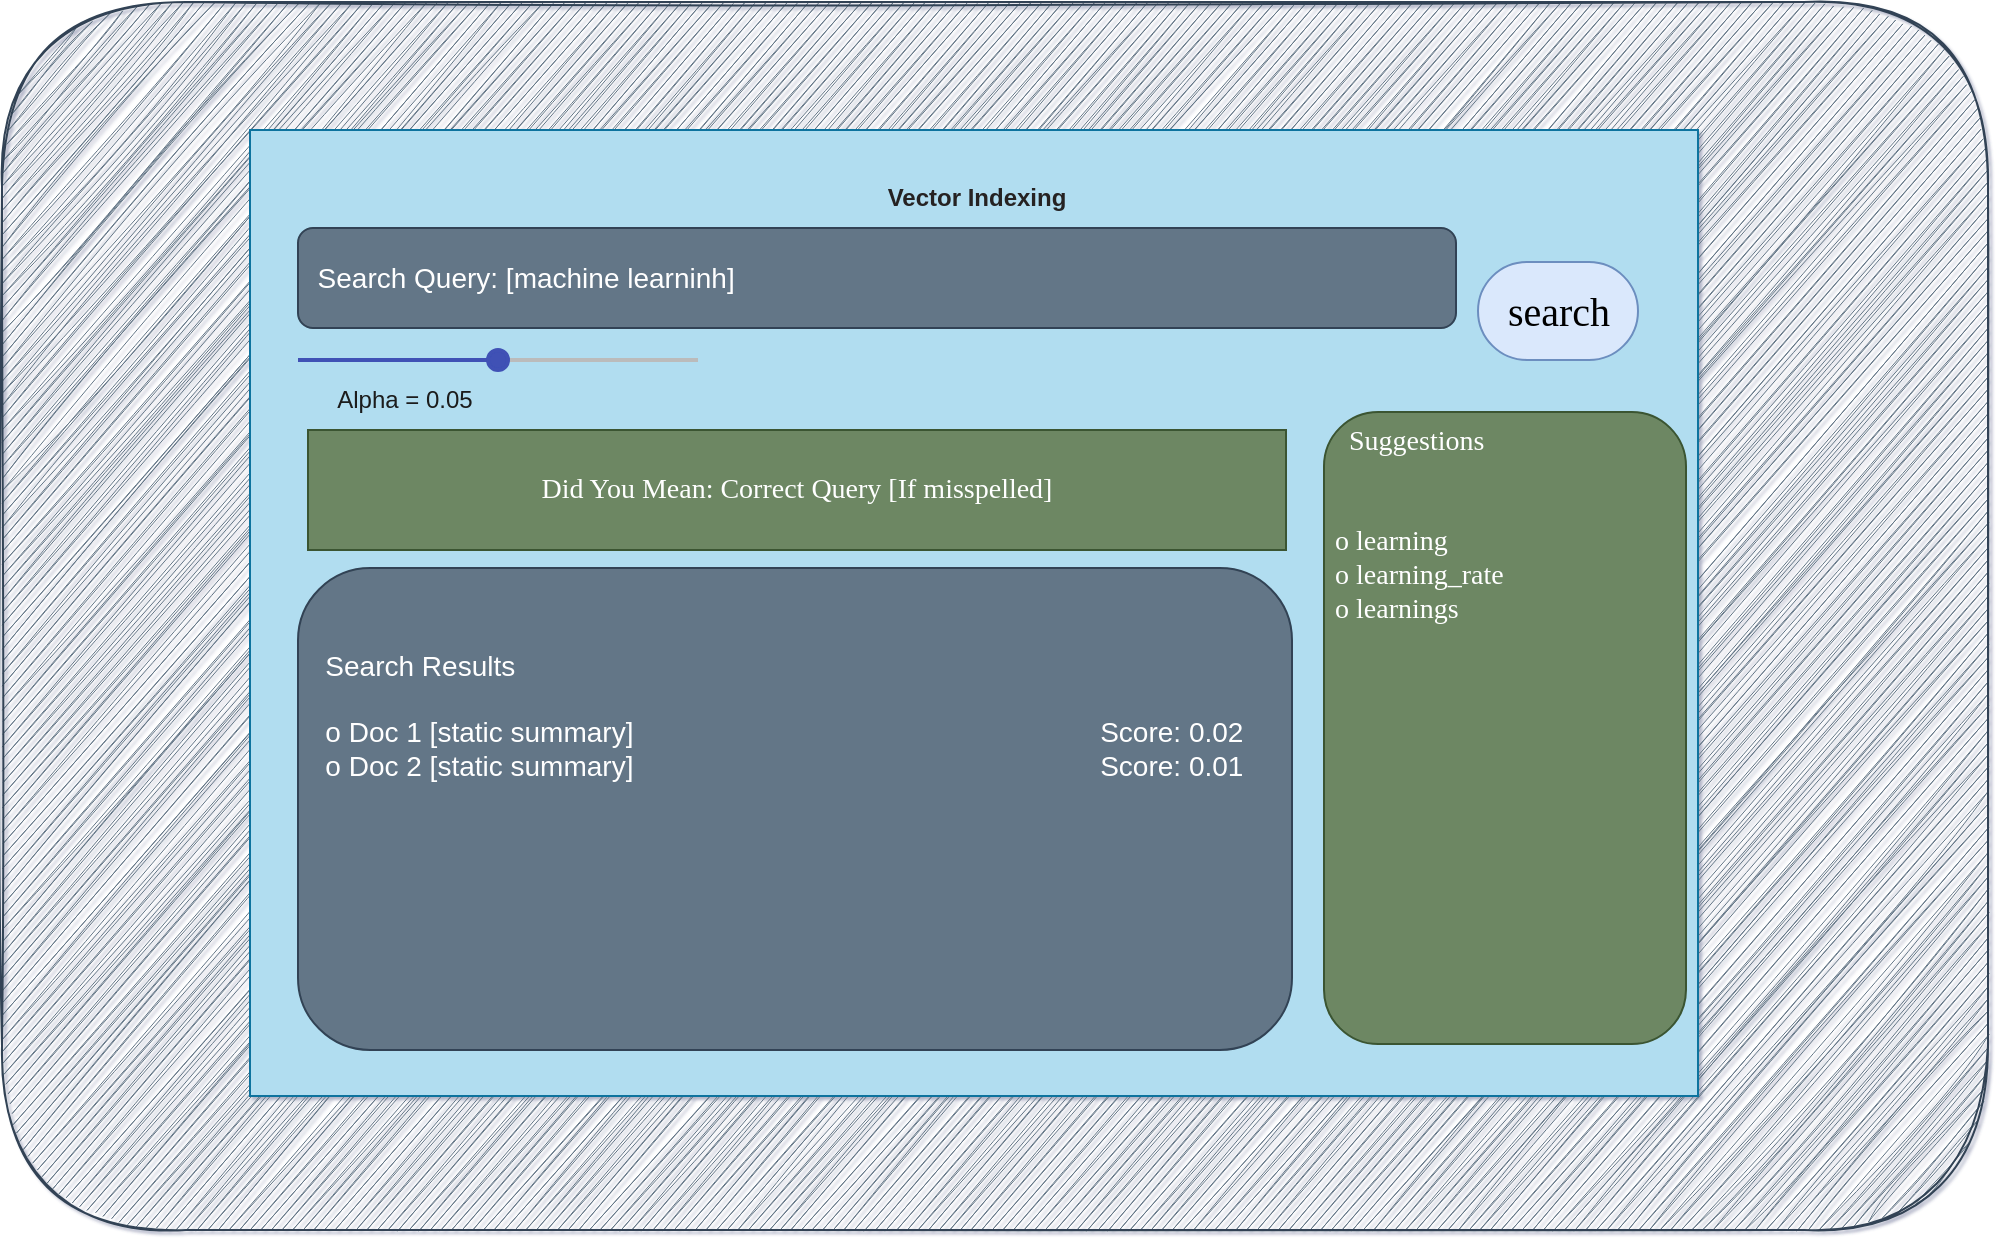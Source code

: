 <mxfile>
    <diagram id="w1VHx1kfXZTtgUjImUDe" name="Page-1">
        <mxGraphModel dx="1408" dy="1284" grid="0" gridSize="10" guides="1" tooltips="1" connect="1" arrows="1" fold="1" page="1" pageScale="1" pageWidth="700" pageHeight="1000" background="#ffffff" math="0" shadow="1">
            <root>
                <mxCell id="0"/>
                <mxCell id="1" parent="0"/>
                <mxCell id="5" value="" style="rounded=1;whiteSpace=wrap;html=1;fillColor=#647687;fontColor=#ffffff;strokeColor=#314354;sketch=1;curveFitting=1;jiggle=2;" parent="1" vertex="1">
                    <mxGeometry x="-128" y="-42" width="993" height="614" as="geometry"/>
                </mxCell>
                <mxCell id="2" value="" style="rounded=0;whiteSpace=wrap;html=1;fillColor=#b1ddf0;strokeColor=#10739e;" parent="1" vertex="1">
                    <mxGeometry x="-4" y="22" width="724" height="483" as="geometry"/>
                </mxCell>
                <mxCell id="4" value="&lt;h1&gt;&lt;br&gt;&lt;/h1&gt;" style="text;html=1;strokeColor=none;fillColor=none;align=center;verticalAlign=middle;whiteSpace=wrap;rounded=0;fontColor=#0b0a0a;" parent="1" vertex="1">
                    <mxGeometry y="-30" width="717" height="47" as="geometry"/>
                </mxCell>
                <mxCell id="7" value="&lt;font face=&quot;Helvetica&quot; style=&quot;font-size: 14px;&quot;&gt;&amp;nbsp; Search Query: [machine learninh]&lt;/font&gt;" style="rounded=1;whiteSpace=wrap;html=1;fontFamily=Verdana;align=left;fillColor=#647687;strokeColor=#314354;fontColor=#ffffff;" parent="1" vertex="1">
                    <mxGeometry x="20" y="71" width="579" height="50" as="geometry"/>
                </mxCell>
                <mxCell id="9" value="Vector Indexing" style="text;html=1;strokeColor=none;fillColor=none;align=center;verticalAlign=middle;whiteSpace=wrap;rounded=0;fontStyle=1;fontColor=#252323;" parent="1" vertex="1">
                    <mxGeometry x="258" y="41" width="203" height="30" as="geometry"/>
                </mxCell>
                <mxCell id="12" value="&lt;font face=&quot;Verdana&quot; style=&quot;font-size: 14px;&quot;&gt;&amp;nbsp; &amp;nbsp;Suggestions&lt;br&gt;&lt;br&gt;&lt;br&gt;&amp;nbsp;o learning&lt;br&gt;&amp;nbsp;o learning_rate&lt;br&gt;&amp;nbsp;o learnings&lt;/font&gt;" style="rounded=1;whiteSpace=wrap;html=1;verticalAlign=top;align=left;fillColor=#6d8764;strokeColor=#3A5431;fontColor=#ffffff;" parent="1" vertex="1">
                    <mxGeometry x="533" y="163" width="181" height="316" as="geometry"/>
                </mxCell>
                <mxCell id="13" value="&lt;font style=&quot;font-size: 14px;&quot;&gt;&amp;nbsp; &amp;nbsp; &amp;nbsp; &amp;nbsp; &amp;nbsp; &lt;br&gt;&lt;br&gt;&amp;nbsp; &amp;nbsp;Search Results&lt;br&gt;&lt;br&gt;&amp;nbsp; &amp;nbsp;o Doc 1 [static summary]&amp;nbsp; &amp;nbsp; &amp;nbsp; &amp;nbsp; &amp;nbsp; &amp;nbsp; &amp;nbsp; &amp;nbsp; &amp;nbsp; &amp;nbsp; &amp;nbsp; &amp;nbsp; &amp;nbsp; &amp;nbsp; &amp;nbsp; &amp;nbsp; &amp;nbsp; &amp;nbsp; &amp;nbsp; &amp;nbsp; &amp;nbsp; &amp;nbsp; &amp;nbsp; &amp;nbsp; &amp;nbsp; &amp;nbsp; &amp;nbsp; &amp;nbsp; &amp;nbsp; &amp;nbsp; Score: 0.02&lt;br&gt;&amp;nbsp; &amp;nbsp;o Doc 2 [static summary]&amp;nbsp; &amp;nbsp; &amp;nbsp; &amp;nbsp; &amp;nbsp; &amp;nbsp; &amp;nbsp; &amp;nbsp; &amp;nbsp; &amp;nbsp; &amp;nbsp; &amp;nbsp; &amp;nbsp; &amp;nbsp; &amp;nbsp; &amp;nbsp; &amp;nbsp; &amp;nbsp; &amp;nbsp; &amp;nbsp; &amp;nbsp; &amp;nbsp; &amp;nbsp; &amp;nbsp; &amp;nbsp; &amp;nbsp; &amp;nbsp; &amp;nbsp; &amp;nbsp; &amp;nbsp; Score: 0.01&lt;br&gt;&lt;/font&gt;" style="rounded=1;whiteSpace=wrap;html=1;verticalAlign=top;align=left;fillColor=#647687;fontColor=#ffffff;strokeColor=#314354;" parent="1" vertex="1">
                    <mxGeometry x="20" y="241" width="497" height="241" as="geometry"/>
                </mxCell>
                <mxCell id="14" value="&lt;div style=&quot;&quot;&gt;&lt;font face=&quot;Verdana&quot; style=&quot;font-size: 14px;&quot;&gt;Did You Mean: Correct Query [If misspelled]&lt;/font&gt;&lt;/div&gt;" style="rounded=0;whiteSpace=wrap;html=1;align=center;fillColor=#6d8764;fontColor=#ffffff;strokeColor=#3A5431;" parent="1" vertex="1">
                    <mxGeometry x="25" y="172" width="489" height="60" as="geometry"/>
                </mxCell>
                <mxCell id="15" value="&lt;font face=&quot;Georgia&quot;&gt;search&lt;/font&gt;" style="html=1;dashed=0;whitespace=wrap;shape=mxgraph.dfd.start;hachureGap=4;fontFamily=Architects Daughter;fontSource=https%3A%2F%2Ffonts.googleapis.com%2Fcss%3Ffamily%3DArchitects%2BDaughter;fontSize=20;fillColor=#dae8fc;strokeColor=#6c8ebf;fontColor=#000000;" parent="1" vertex="1">
                    <mxGeometry x="610" y="88" width="80" height="49" as="geometry"/>
                </mxCell>
                <mxCell id="18" value="" style="dashed=0;verticalLabelPosition=bottom;verticalAlign=top;align=center;shape=mxgraph.gmdl.slider2;barPos=50;strokeColor=#3F51B5;opacity=100;strokeWidth=2;fillColor=#3F51B5;handleSize=10;shadow=0;" vertex="1" parent="1">
                    <mxGeometry x="20" y="132" width="200" height="10" as="geometry"/>
                </mxCell>
                <mxCell id="19" value="Alpha = 0.05" style="text;html=1;strokeColor=none;fillColor=none;align=center;verticalAlign=middle;whiteSpace=wrap;rounded=0;fontColor=#1a1a1a;" vertex="1" parent="1">
                    <mxGeometry x="20" y="142" width="107" height="30" as="geometry"/>
                </mxCell>
            </root>
        </mxGraphModel>
    </diagram>
</mxfile>
